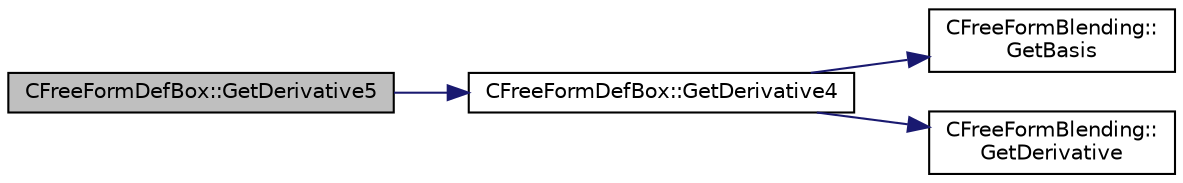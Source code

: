 digraph "CFreeFormDefBox::GetDerivative5"
{
 // LATEX_PDF_SIZE
  edge [fontname="Helvetica",fontsize="10",labelfontname="Helvetica",labelfontsize="10"];
  node [fontname="Helvetica",fontsize="10",shape=record];
  rankdir="LR";
  Node1 [label="CFreeFormDefBox::GetDerivative5",height=0.2,width=0.4,color="black", fillcolor="grey75", style="filled", fontcolor="black",tooltip="An auxiliary routine to help us compute the Hessian of F(u, v, w) = ||X(u, v, w)-(x,..."];
  Node1 -> Node2 [color="midnightblue",fontsize="10",style="solid",fontname="Helvetica"];
  Node2 [label="CFreeFormDefBox::GetDerivative4",height=0.2,width=0.4,color="black", fillcolor="white", style="filled",URL="$classCFreeFormDefBox.html#ade0631b73fbf15fe43410fe5c31adf04",tooltip="An auxiliary routine to help us compute the Hessian of F(u, v, w) = ||X(u, v, w)-(x,..."];
  Node2 -> Node3 [color="midnightblue",fontsize="10",style="solid",fontname="Helvetica"];
  Node3 [label="CFreeFormBlending::\lGetBasis",height=0.2,width=0.4,color="black", fillcolor="white", style="filled",URL="$classCFreeFormBlending.html#af0a4fdbd82a80ed3128528d2289db75f",tooltip="A pure virtual member."];
  Node2 -> Node4 [color="midnightblue",fontsize="10",style="solid",fontname="Helvetica"];
  Node4 [label="CFreeFormBlending::\lGetDerivative",height=0.2,width=0.4,color="black", fillcolor="white", style="filled",URL="$classCFreeFormBlending.html#a7e78e895cb98a8a7ec55f5dc9f191310",tooltip="A pure virtual member."];
}
